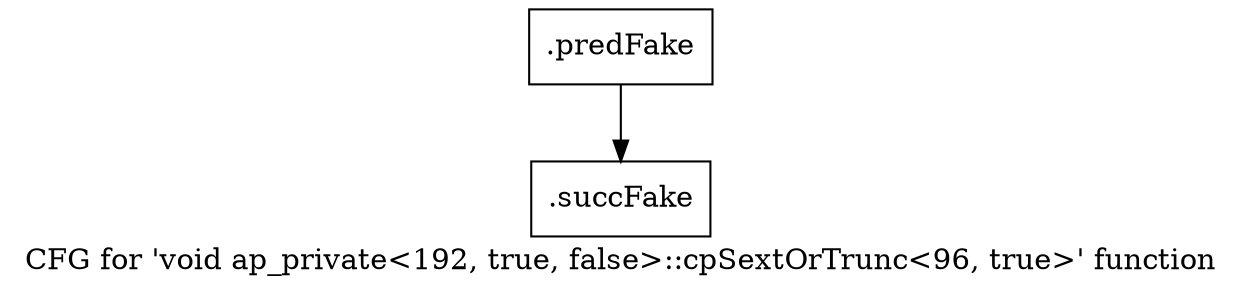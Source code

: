 digraph "CFG for 'void ap_private\<192, true, false\>::cpSextOrTrunc\<96, true\>' function" {
	label="CFG for 'void ap_private\<192, true, false\>::cpSextOrTrunc\<96, true\>' function";

	Node0x5fbfb00 [shape=record,filename="",linenumber="",label="{.predFake}"];
	Node0x5fbfb00 -> Node0x63190f0[ callList="" memoryops="" filename="/mnt/xilinx/Vitis_HLS/2021.2/include/etc/ap_private.h" execusionnum="2"];
	Node0x63190f0 [shape=record,filename="/mnt/xilinx/Vitis_HLS/2021.2/include/etc/ap_private.h",linenumber="5518",label="{.succFake}"];
}
